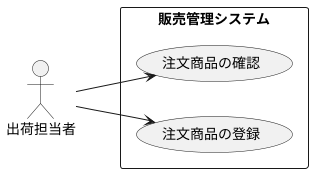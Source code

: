 @startuml ユースケース図
left to right direction
 actor 出荷担当者
rectangle 販売管理システム{
    usecase 注文商品の確認
    usecase 注文商品の登録
}
出荷担当者-->注文商品の確認
出荷担当者-->注文商品の登録

